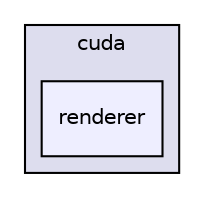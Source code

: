 digraph "platform/engines/optix7_experimental/cuda/renderer" {
  compound=true
  node [ fontsize="10", fontname="Helvetica"];
  edge [ labelfontsize="10", labelfontname="Helvetica"];
  subgraph clusterdir_543ca4d887e927bbe4ecd89a70c2df6c {
    graph [ bgcolor="#ddddee", pencolor="black", label="cuda" fontname="Helvetica", fontsize="10", URL="dir_543ca4d887e927bbe4ecd89a70c2df6c.html"]
  dir_0b8fe01209a2cdc5a111d612c638ae46 [shape=box, label="renderer", style="filled", fillcolor="#eeeeff", pencolor="black", URL="dir_0b8fe01209a2cdc5a111d612c638ae46.html"];
  }
}
